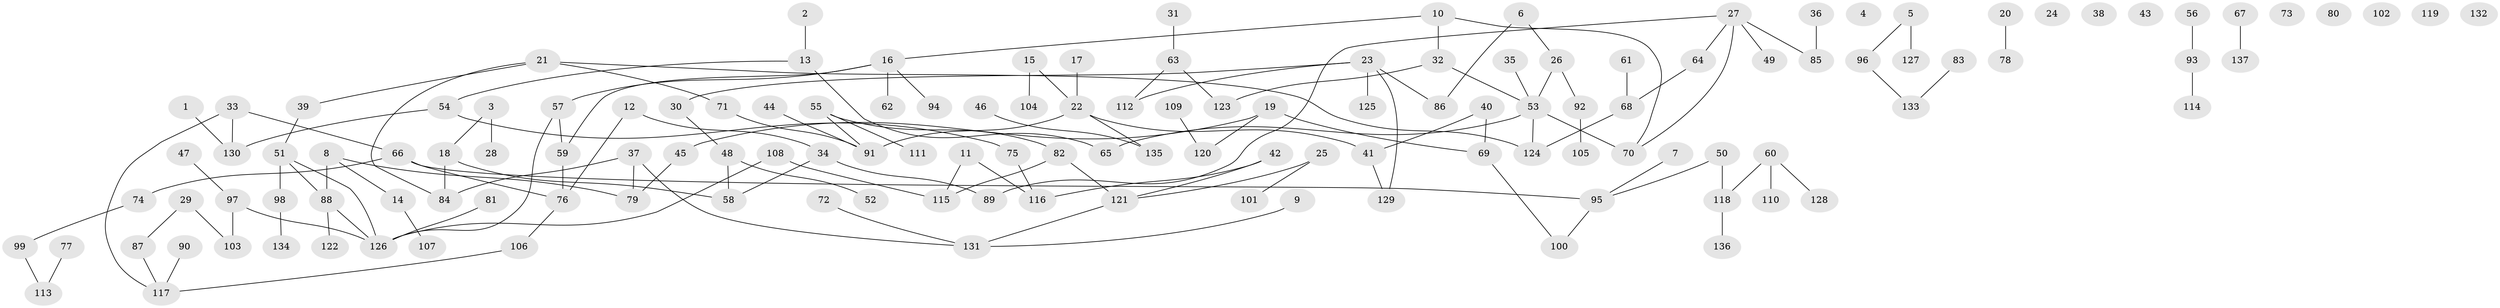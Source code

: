 // coarse degree distribution, {2: 0.22105263157894736, 0: 0.11578947368421053, 1: 0.3263157894736842, 5: 0.08421052631578947, 4: 0.08421052631578947, 3: 0.14736842105263157, 6: 0.010526315789473684, 7: 0.010526315789473684}
// Generated by graph-tools (version 1.1) at 2025/41/03/06/25 10:41:24]
// undirected, 137 vertices, 143 edges
graph export_dot {
graph [start="1"]
  node [color=gray90,style=filled];
  1;
  2;
  3;
  4;
  5;
  6;
  7;
  8;
  9;
  10;
  11;
  12;
  13;
  14;
  15;
  16;
  17;
  18;
  19;
  20;
  21;
  22;
  23;
  24;
  25;
  26;
  27;
  28;
  29;
  30;
  31;
  32;
  33;
  34;
  35;
  36;
  37;
  38;
  39;
  40;
  41;
  42;
  43;
  44;
  45;
  46;
  47;
  48;
  49;
  50;
  51;
  52;
  53;
  54;
  55;
  56;
  57;
  58;
  59;
  60;
  61;
  62;
  63;
  64;
  65;
  66;
  67;
  68;
  69;
  70;
  71;
  72;
  73;
  74;
  75;
  76;
  77;
  78;
  79;
  80;
  81;
  82;
  83;
  84;
  85;
  86;
  87;
  88;
  89;
  90;
  91;
  92;
  93;
  94;
  95;
  96;
  97;
  98;
  99;
  100;
  101;
  102;
  103;
  104;
  105;
  106;
  107;
  108;
  109;
  110;
  111;
  112;
  113;
  114;
  115;
  116;
  117;
  118;
  119;
  120;
  121;
  122;
  123;
  124;
  125;
  126;
  127;
  128;
  129;
  130;
  131;
  132;
  133;
  134;
  135;
  136;
  137;
  1 -- 130;
  2 -- 13;
  3 -- 18;
  3 -- 28;
  5 -- 96;
  5 -- 127;
  6 -- 26;
  6 -- 86;
  7 -- 95;
  8 -- 14;
  8 -- 79;
  8 -- 88;
  9 -- 131;
  10 -- 16;
  10 -- 32;
  10 -- 70;
  11 -- 115;
  11 -- 116;
  12 -- 34;
  12 -- 76;
  13 -- 54;
  13 -- 65;
  14 -- 107;
  15 -- 22;
  15 -- 104;
  16 -- 57;
  16 -- 59;
  16 -- 62;
  16 -- 94;
  17 -- 22;
  18 -- 58;
  18 -- 84;
  19 -- 45;
  19 -- 69;
  19 -- 120;
  20 -- 78;
  21 -- 39;
  21 -- 71;
  21 -- 84;
  21 -- 124;
  22 -- 41;
  22 -- 91;
  22 -- 135;
  23 -- 30;
  23 -- 86;
  23 -- 112;
  23 -- 125;
  23 -- 129;
  25 -- 101;
  25 -- 121;
  26 -- 53;
  26 -- 92;
  27 -- 49;
  27 -- 64;
  27 -- 70;
  27 -- 85;
  27 -- 89;
  29 -- 87;
  29 -- 103;
  30 -- 48;
  31 -- 63;
  32 -- 53;
  32 -- 123;
  33 -- 66;
  33 -- 117;
  33 -- 130;
  34 -- 58;
  34 -- 89;
  35 -- 53;
  36 -- 85;
  37 -- 79;
  37 -- 84;
  37 -- 131;
  39 -- 51;
  40 -- 41;
  40 -- 69;
  41 -- 129;
  42 -- 116;
  42 -- 121;
  44 -- 91;
  45 -- 79;
  46 -- 135;
  47 -- 97;
  48 -- 52;
  48 -- 58;
  50 -- 95;
  50 -- 118;
  51 -- 88;
  51 -- 98;
  51 -- 126;
  53 -- 65;
  53 -- 70;
  53 -- 124;
  54 -- 75;
  54 -- 130;
  55 -- 82;
  55 -- 91;
  55 -- 111;
  56 -- 93;
  57 -- 59;
  57 -- 126;
  59 -- 76;
  60 -- 110;
  60 -- 118;
  60 -- 128;
  61 -- 68;
  63 -- 112;
  63 -- 123;
  64 -- 68;
  66 -- 74;
  66 -- 76;
  66 -- 95;
  67 -- 137;
  68 -- 124;
  69 -- 100;
  71 -- 91;
  72 -- 131;
  74 -- 99;
  75 -- 116;
  76 -- 106;
  77 -- 113;
  81 -- 126;
  82 -- 115;
  82 -- 121;
  83 -- 133;
  87 -- 117;
  88 -- 122;
  88 -- 126;
  90 -- 117;
  92 -- 105;
  93 -- 114;
  95 -- 100;
  96 -- 133;
  97 -- 103;
  97 -- 126;
  98 -- 134;
  99 -- 113;
  106 -- 117;
  108 -- 115;
  108 -- 126;
  109 -- 120;
  118 -- 136;
  121 -- 131;
}
